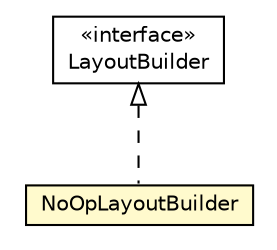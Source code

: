 #!/usr/local/bin/dot
#
# Class diagram 
# Generated by UMLGraph version 5.1 (http://www.umlgraph.org/)
#

digraph G {
	edge [fontname="Helvetica",fontsize=10,labelfontname="Helvetica",labelfontsize=10];
	node [fontname="Helvetica",fontsize=10,shape=plaintext];
	nodesep=0.25;
	ranksep=0.5;
	// org.androidtransfuse.gen.componentBuilder.NoOpLayoutBuilder
	c69455 [label=<<table title="org.androidtransfuse.gen.componentBuilder.NoOpLayoutBuilder" border="0" cellborder="1" cellspacing="0" cellpadding="2" port="p" bgcolor="lemonChiffon" href="./NoOpLayoutBuilder.html">
		<tr><td><table border="0" cellspacing="0" cellpadding="1">
<tr><td align="center" balign="center"> NoOpLayoutBuilder </td></tr>
		</table></td></tr>
		</table>>, fontname="Helvetica", fontcolor="black", fontsize=10.0];
	// org.androidtransfuse.gen.componentBuilder.LayoutBuilder
	c69466 [label=<<table title="org.androidtransfuse.gen.componentBuilder.LayoutBuilder" border="0" cellborder="1" cellspacing="0" cellpadding="2" port="p" href="./LayoutBuilder.html">
		<tr><td><table border="0" cellspacing="0" cellpadding="1">
<tr><td align="center" balign="center"> &#171;interface&#187; </td></tr>
<tr><td align="center" balign="center"> LayoutBuilder </td></tr>
		</table></td></tr>
		</table>>, fontname="Helvetica", fontcolor="black", fontsize=10.0];
	//org.androidtransfuse.gen.componentBuilder.NoOpLayoutBuilder implements org.androidtransfuse.gen.componentBuilder.LayoutBuilder
	c69466:p -> c69455:p [dir=back,arrowtail=empty,style=dashed];
}

